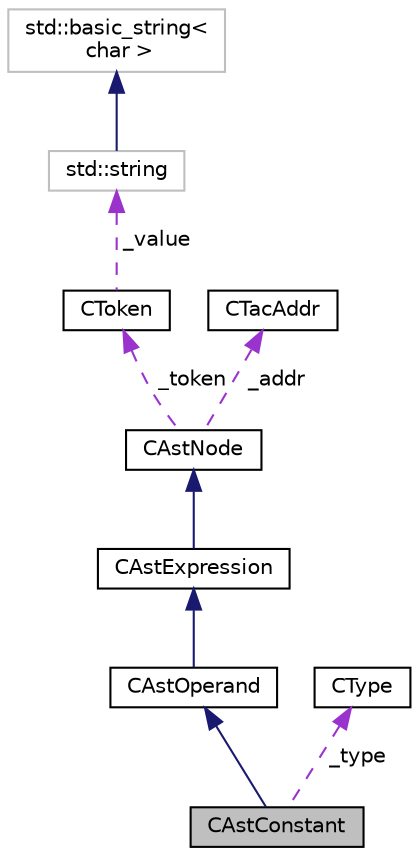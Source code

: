 digraph "CAstConstant"
{
  edge [fontname="Helvetica",fontsize="10",labelfontname="Helvetica",labelfontsize="10"];
  node [fontname="Helvetica",fontsize="10",shape=record];
  Node4 [label="CAstConstant",height=0.2,width=0.4,color="black", fillcolor="grey75", style="filled", fontcolor="black"];
  Node5 -> Node4 [dir="back",color="midnightblue",fontsize="10",style="solid",fontname="Helvetica"];
  Node5 [label="CAstOperand",height=0.2,width=0.4,color="black", fillcolor="white", style="filled",URL="$classCAstOperand.html",tooltip="AST operand node. "];
  Node6 -> Node5 [dir="back",color="midnightblue",fontsize="10",style="solid",fontname="Helvetica"];
  Node6 [label="CAstExpression",height=0.2,width=0.4,color="black", fillcolor="white", style="filled",URL="$classCAstExpression.html",tooltip="AST expression node. "];
  Node7 -> Node6 [dir="back",color="midnightblue",fontsize="10",style="solid",fontname="Helvetica"];
  Node7 [label="CAstNode",height=0.2,width=0.4,color="black", fillcolor="white", style="filled",URL="$classCAstNode.html",tooltip="AST base node. "];
  Node8 -> Node7 [dir="back",color="darkorchid3",fontsize="10",style="dashed",label=" _token" ,fontname="Helvetica"];
  Node8 [label="CToken",height=0.2,width=0.4,color="black", fillcolor="white", style="filled",URL="$classCToken.html",tooltip="token "];
  Node9 -> Node8 [dir="back",color="darkorchid3",fontsize="10",style="dashed",label=" _value" ,fontname="Helvetica"];
  Node9 [label="std::string",height=0.2,width=0.4,color="grey75", fillcolor="white", style="filled",tooltip="STL class. "];
  Node10 -> Node9 [dir="back",color="midnightblue",fontsize="10",style="solid",fontname="Helvetica"];
  Node10 [label="std::basic_string\<\l char \>",height=0.2,width=0.4,color="grey75", fillcolor="white", style="filled",tooltip="STL class. "];
  Node11 -> Node7 [dir="back",color="darkorchid3",fontsize="10",style="dashed",label=" _addr" ,fontname="Helvetica"];
  Node11 [label="CTacAddr",height=0.2,width=0.4,color="black", fillcolor="white", style="filled",URL="$classCTacAddr.html",tooltip="address class "];
  Node12 -> Node4 [dir="back",color="darkorchid3",fontsize="10",style="dashed",label=" _type" ,fontname="Helvetica"];
  Node12 [label="CType",height=0.2,width=0.4,color="black", fillcolor="white", style="filled",URL="$classCType.html",tooltip="SnuPL base type. "];
}
